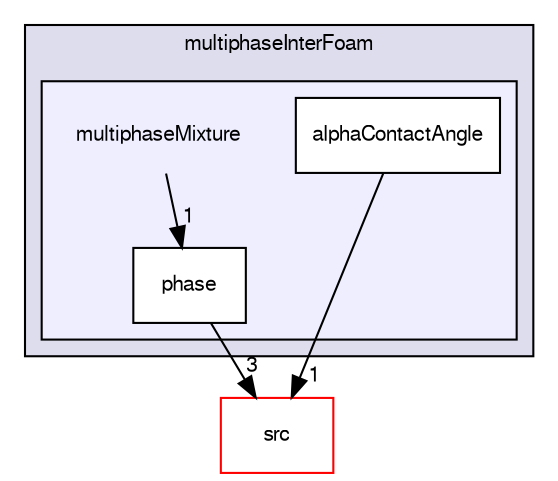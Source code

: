 digraph "applications/solvers/multiphase/multiphaseInterFoam/multiphaseMixture" {
  bgcolor=transparent;
  compound=true
  node [ fontsize="10", fontname="FreeSans"];
  edge [ labelfontsize="10", labelfontname="FreeSans"];
  subgraph clusterdir_649325ba5518c6bdafc09ed81f46ff26 {
    graph [ bgcolor="#ddddee", pencolor="black", label="multiphaseInterFoam" fontname="FreeSans", fontsize="10", URL="dir_649325ba5518c6bdafc09ed81f46ff26.html"]
  subgraph clusterdir_82dbfbb4da0894ef5654412ef5113adf {
    graph [ bgcolor="#eeeeff", pencolor="black", label="" URL="dir_82dbfbb4da0894ef5654412ef5113adf.html"];
    dir_82dbfbb4da0894ef5654412ef5113adf [shape=plaintext label="multiphaseMixture"];
    dir_8142266b45274fc5a4cf410ca79bb7df [shape=box label="alphaContactAngle" color="black" fillcolor="white" style="filled" URL="dir_8142266b45274fc5a4cf410ca79bb7df.html"];
    dir_ef6c35832a49784b6b1b0053e6100eca [shape=box label="phase" color="black" fillcolor="white" style="filled" URL="dir_ef6c35832a49784b6b1b0053e6100eca.html"];
  }
  }
  dir_68267d1309a1af8e8297ef4c3efbcdba [shape=box label="src" color="red" URL="dir_68267d1309a1af8e8297ef4c3efbcdba.html"];
  dir_ef6c35832a49784b6b1b0053e6100eca->dir_68267d1309a1af8e8297ef4c3efbcdba [headlabel="3", labeldistance=1.5 headhref="dir_000197_000568.html"];
  dir_82dbfbb4da0894ef5654412ef5113adf->dir_ef6c35832a49784b6b1b0053e6100eca [headlabel="1", labeldistance=1.5 headhref="dir_000196_000197.html"];
  dir_8142266b45274fc5a4cf410ca79bb7df->dir_68267d1309a1af8e8297ef4c3efbcdba [headlabel="1", labeldistance=1.5 headhref="dir_002771_000568.html"];
}
